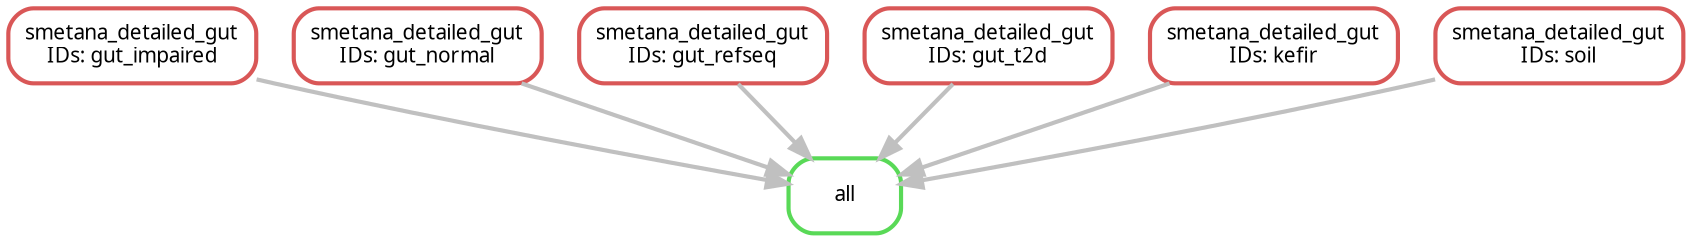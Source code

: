 digraph snakemake_dag {
    graph[bgcolor=white, margin=0];
    node[shape=box, style=rounded, fontname=sans,                 fontsize=10, penwidth=2];
    edge[penwidth=2, color=grey];
	0[label = "all", color = "0.33 0.6 0.85", style="rounded"];
	1[label = "smetana_detailed_gut\nIDs: gut_impaired", color = "0.00 0.6 0.85", style="rounded"];
	2[label = "smetana_detailed_gut\nIDs: gut_normal", color = "0.00 0.6 0.85", style="rounded"];
	3[label = "smetana_detailed_gut\nIDs: gut_refseq", color = "0.00 0.6 0.85", style="rounded"];
	4[label = "smetana_detailed_gut\nIDs: gut_t2d", color = "0.00 0.6 0.85", style="rounded"];
	5[label = "smetana_detailed_gut\nIDs: kefir", color = "0.00 0.6 0.85", style="rounded"];
	6[label = "smetana_detailed_gut\nIDs: soil", color = "0.00 0.6 0.85", style="rounded"];
	1 -> 0
	2 -> 0
	3 -> 0
	4 -> 0
	5 -> 0
	6 -> 0
}            
